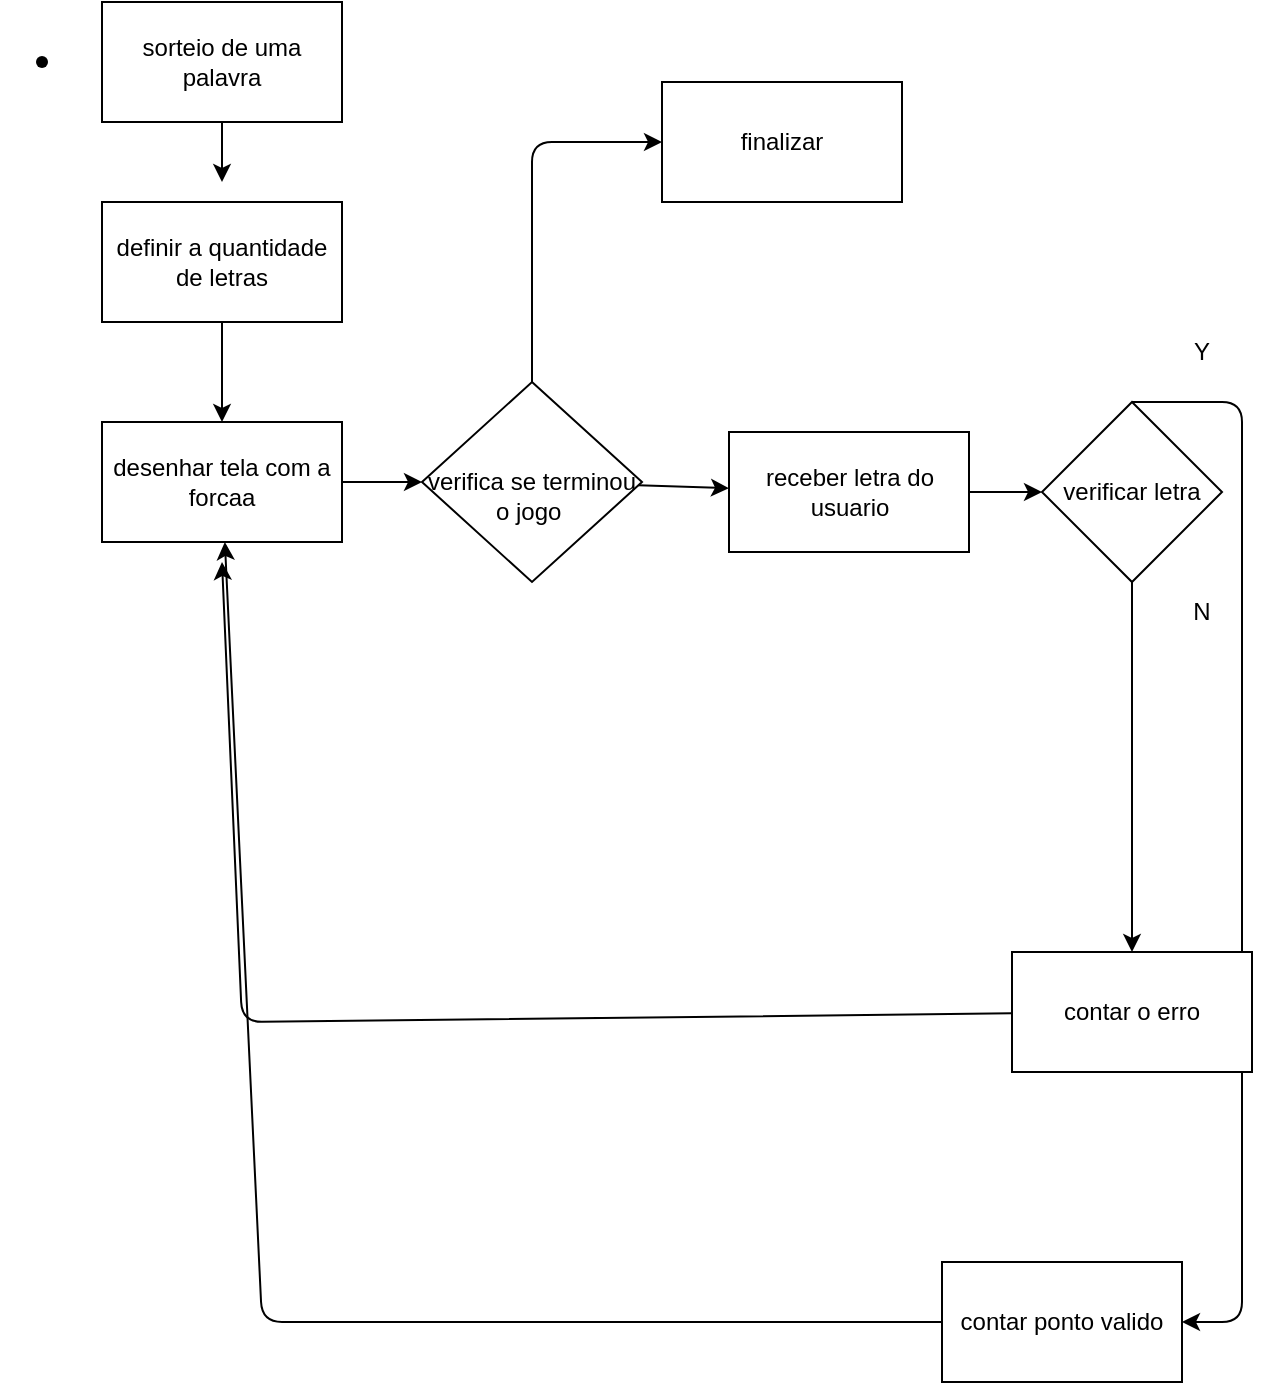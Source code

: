 <mxfile>
    <diagram id="tU-I_7TaGxYn2zQA_YC2" name="Page-1">
        <mxGraphModel dx="734" dy="869" grid="1" gridSize="10" guides="1" tooltips="1" connect="1" arrows="1" fold="1" page="1" pageScale="1" pageWidth="827" pageHeight="1169" math="0" shadow="0">
            <root>
                <mxCell id="0"/>
                <mxCell id="1" parent="0"/>
                <mxCell id="22" style="edgeStyle=none;html=1;exitX=0.5;exitY=1;exitDx=0;exitDy=0;" edge="1" parent="1" source="19">
                    <mxGeometry relative="1" as="geometry">
                        <mxPoint x="160" y="200" as="targetPoint"/>
                    </mxGeometry>
                </mxCell>
                <mxCell id="19" value="sorteio de uma palavra" style="rounded=0;whiteSpace=wrap;html=1;" vertex="1" parent="1">
                    <mxGeometry x="100" y="110" width="120" height="60" as="geometry"/>
                </mxCell>
                <mxCell id="24" style="edgeStyle=none;html=1;exitX=0.5;exitY=1;exitDx=0;exitDy=0;entryX=0.5;entryY=0;entryDx=0;entryDy=0;" edge="1" parent="1" source="21" target="23">
                    <mxGeometry relative="1" as="geometry">
                        <mxPoint x="160.095" y="300" as="targetPoint"/>
                    </mxGeometry>
                </mxCell>
                <mxCell id="21" value="definir a quantidade de letras" style="rounded=0;whiteSpace=wrap;html=1;" vertex="1" parent="1">
                    <mxGeometry x="100" y="210" width="120" height="60" as="geometry"/>
                </mxCell>
                <mxCell id="49" value="" style="edgeStyle=none;html=1;" edge="1" parent="1" source="23" target="39">
                    <mxGeometry relative="1" as="geometry"/>
                </mxCell>
                <mxCell id="23" value="desenhar tela com a forcaa" style="rounded=0;whiteSpace=wrap;html=1;" vertex="1" parent="1">
                    <mxGeometry x="100" y="320" width="120" height="60" as="geometry"/>
                </mxCell>
                <mxCell id="28" value="" style="edgeStyle=none;html=1;" edge="1" parent="1" source="26" target="27">
                    <mxGeometry relative="1" as="geometry"/>
                </mxCell>
                <mxCell id="26" value="receber letra do usuario" style="rounded=0;whiteSpace=wrap;html=1;" vertex="1" parent="1">
                    <mxGeometry x="413.5" y="325" width="120" height="60" as="geometry"/>
                </mxCell>
                <mxCell id="29" style="edgeStyle=none;html=1;exitX=0.5;exitY=0;exitDx=0;exitDy=0;" edge="1" parent="1" source="27" target="30">
                    <mxGeometry relative="1" as="geometry">
                        <mxPoint x="455" y="240" as="targetPoint"/>
                        <Array as="points">
                            <mxPoint x="670" y="310"/>
                            <mxPoint x="670" y="720"/>
                            <mxPoint x="670" y="770"/>
                        </Array>
                    </mxGeometry>
                </mxCell>
                <mxCell id="32" style="edgeStyle=none;html=1;exitX=0.5;exitY=1;exitDx=0;exitDy=0;" edge="1" parent="1" source="27" target="33">
                    <mxGeometry relative="1" as="geometry">
                        <mxPoint x="350" y="480" as="targetPoint"/>
                        <Array as="points"/>
                    </mxGeometry>
                </mxCell>
                <mxCell id="27" value="verificar letra" style="rhombus;whiteSpace=wrap;html=1;" vertex="1" parent="1">
                    <mxGeometry x="570" y="310" width="90" height="90" as="geometry"/>
                </mxCell>
                <mxCell id="45" style="edgeStyle=none;html=1;" edge="1" parent="1" source="30" target="23">
                    <mxGeometry relative="1" as="geometry">
                        <mxPoint x="180" y="670" as="targetPoint"/>
                        <Array as="points">
                            <mxPoint x="180" y="770"/>
                        </Array>
                    </mxGeometry>
                </mxCell>
                <mxCell id="30" value="contar ponto valido" style="rounded=0;whiteSpace=wrap;html=1;" vertex="1" parent="1">
                    <mxGeometry x="520" y="740" width="120" height="60" as="geometry"/>
                </mxCell>
                <mxCell id="31" value="Y" style="text;html=1;strokeColor=none;fillColor=none;align=center;verticalAlign=middle;whiteSpace=wrap;rounded=0;" vertex="1" parent="1">
                    <mxGeometry x="620" y="270" width="60" height="30" as="geometry"/>
                </mxCell>
                <mxCell id="42" value="" style="edgeStyle=none;html=1;" edge="1" parent="1" source="33">
                    <mxGeometry relative="1" as="geometry">
                        <mxPoint x="160" y="390" as="targetPoint"/>
                        <Array as="points">
                            <mxPoint x="170" y="620"/>
                        </Array>
                    </mxGeometry>
                </mxCell>
                <mxCell id="33" value="contar o erro" style="rounded=0;whiteSpace=wrap;html=1;" vertex="1" parent="1">
                    <mxGeometry x="555" y="585" width="120" height="60" as="geometry"/>
                </mxCell>
                <mxCell id="36" value="N" style="text;html=1;strokeColor=none;fillColor=none;align=center;verticalAlign=middle;whiteSpace=wrap;rounded=0;" vertex="1" parent="1">
                    <mxGeometry x="620" y="400" width="60" height="30" as="geometry"/>
                </mxCell>
                <mxCell id="50" value="" style="edgeStyle=none;html=1;" edge="1" parent="1" source="39" target="26">
                    <mxGeometry relative="1" as="geometry"/>
                </mxCell>
                <mxCell id="53" value="" style="edgeStyle=none;html=1;" edge="1" parent="1" source="39" target="52">
                    <mxGeometry relative="1" as="geometry">
                        <Array as="points">
                            <mxPoint x="315" y="180"/>
                        </Array>
                    </mxGeometry>
                </mxCell>
                <mxCell id="39" value="&lt;br&gt;&lt;font face=&quot;helvetica&quot;&gt;verifica se terminou o jogo&amp;nbsp;&lt;/font&gt;" style="rhombus;whiteSpace=wrap;html=1;" vertex="1" parent="1">
                    <mxGeometry x="260" y="300" width="110" height="100" as="geometry"/>
                </mxCell>
                <mxCell id="52" value="finalizar" style="whiteSpace=wrap;html=1;" vertex="1" parent="1">
                    <mxGeometry x="380" y="150" width="120" height="60" as="geometry"/>
                </mxCell>
                <mxCell id="54" value="" style="shape=waypoint;sketch=0;fillStyle=solid;size=6;pointerEvents=1;points=[];fillColor=none;resizable=0;rotatable=0;perimeter=centerPerimeter;snapToPoint=1;" vertex="1" parent="1">
                    <mxGeometry x="50" y="120" width="40" height="40" as="geometry"/>
                </mxCell>
            </root>
        </mxGraphModel>
    </diagram>
</mxfile>